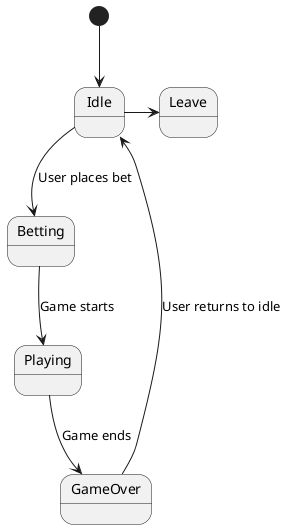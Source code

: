 @startuml
[*] --> Idle
Idle --> Betting : User places bet
Idle -> Leave
Betting --> Playing : Game starts
Playing --> GameOver : Game ends
GameOver --> Idle : User returns to idle
@enduml